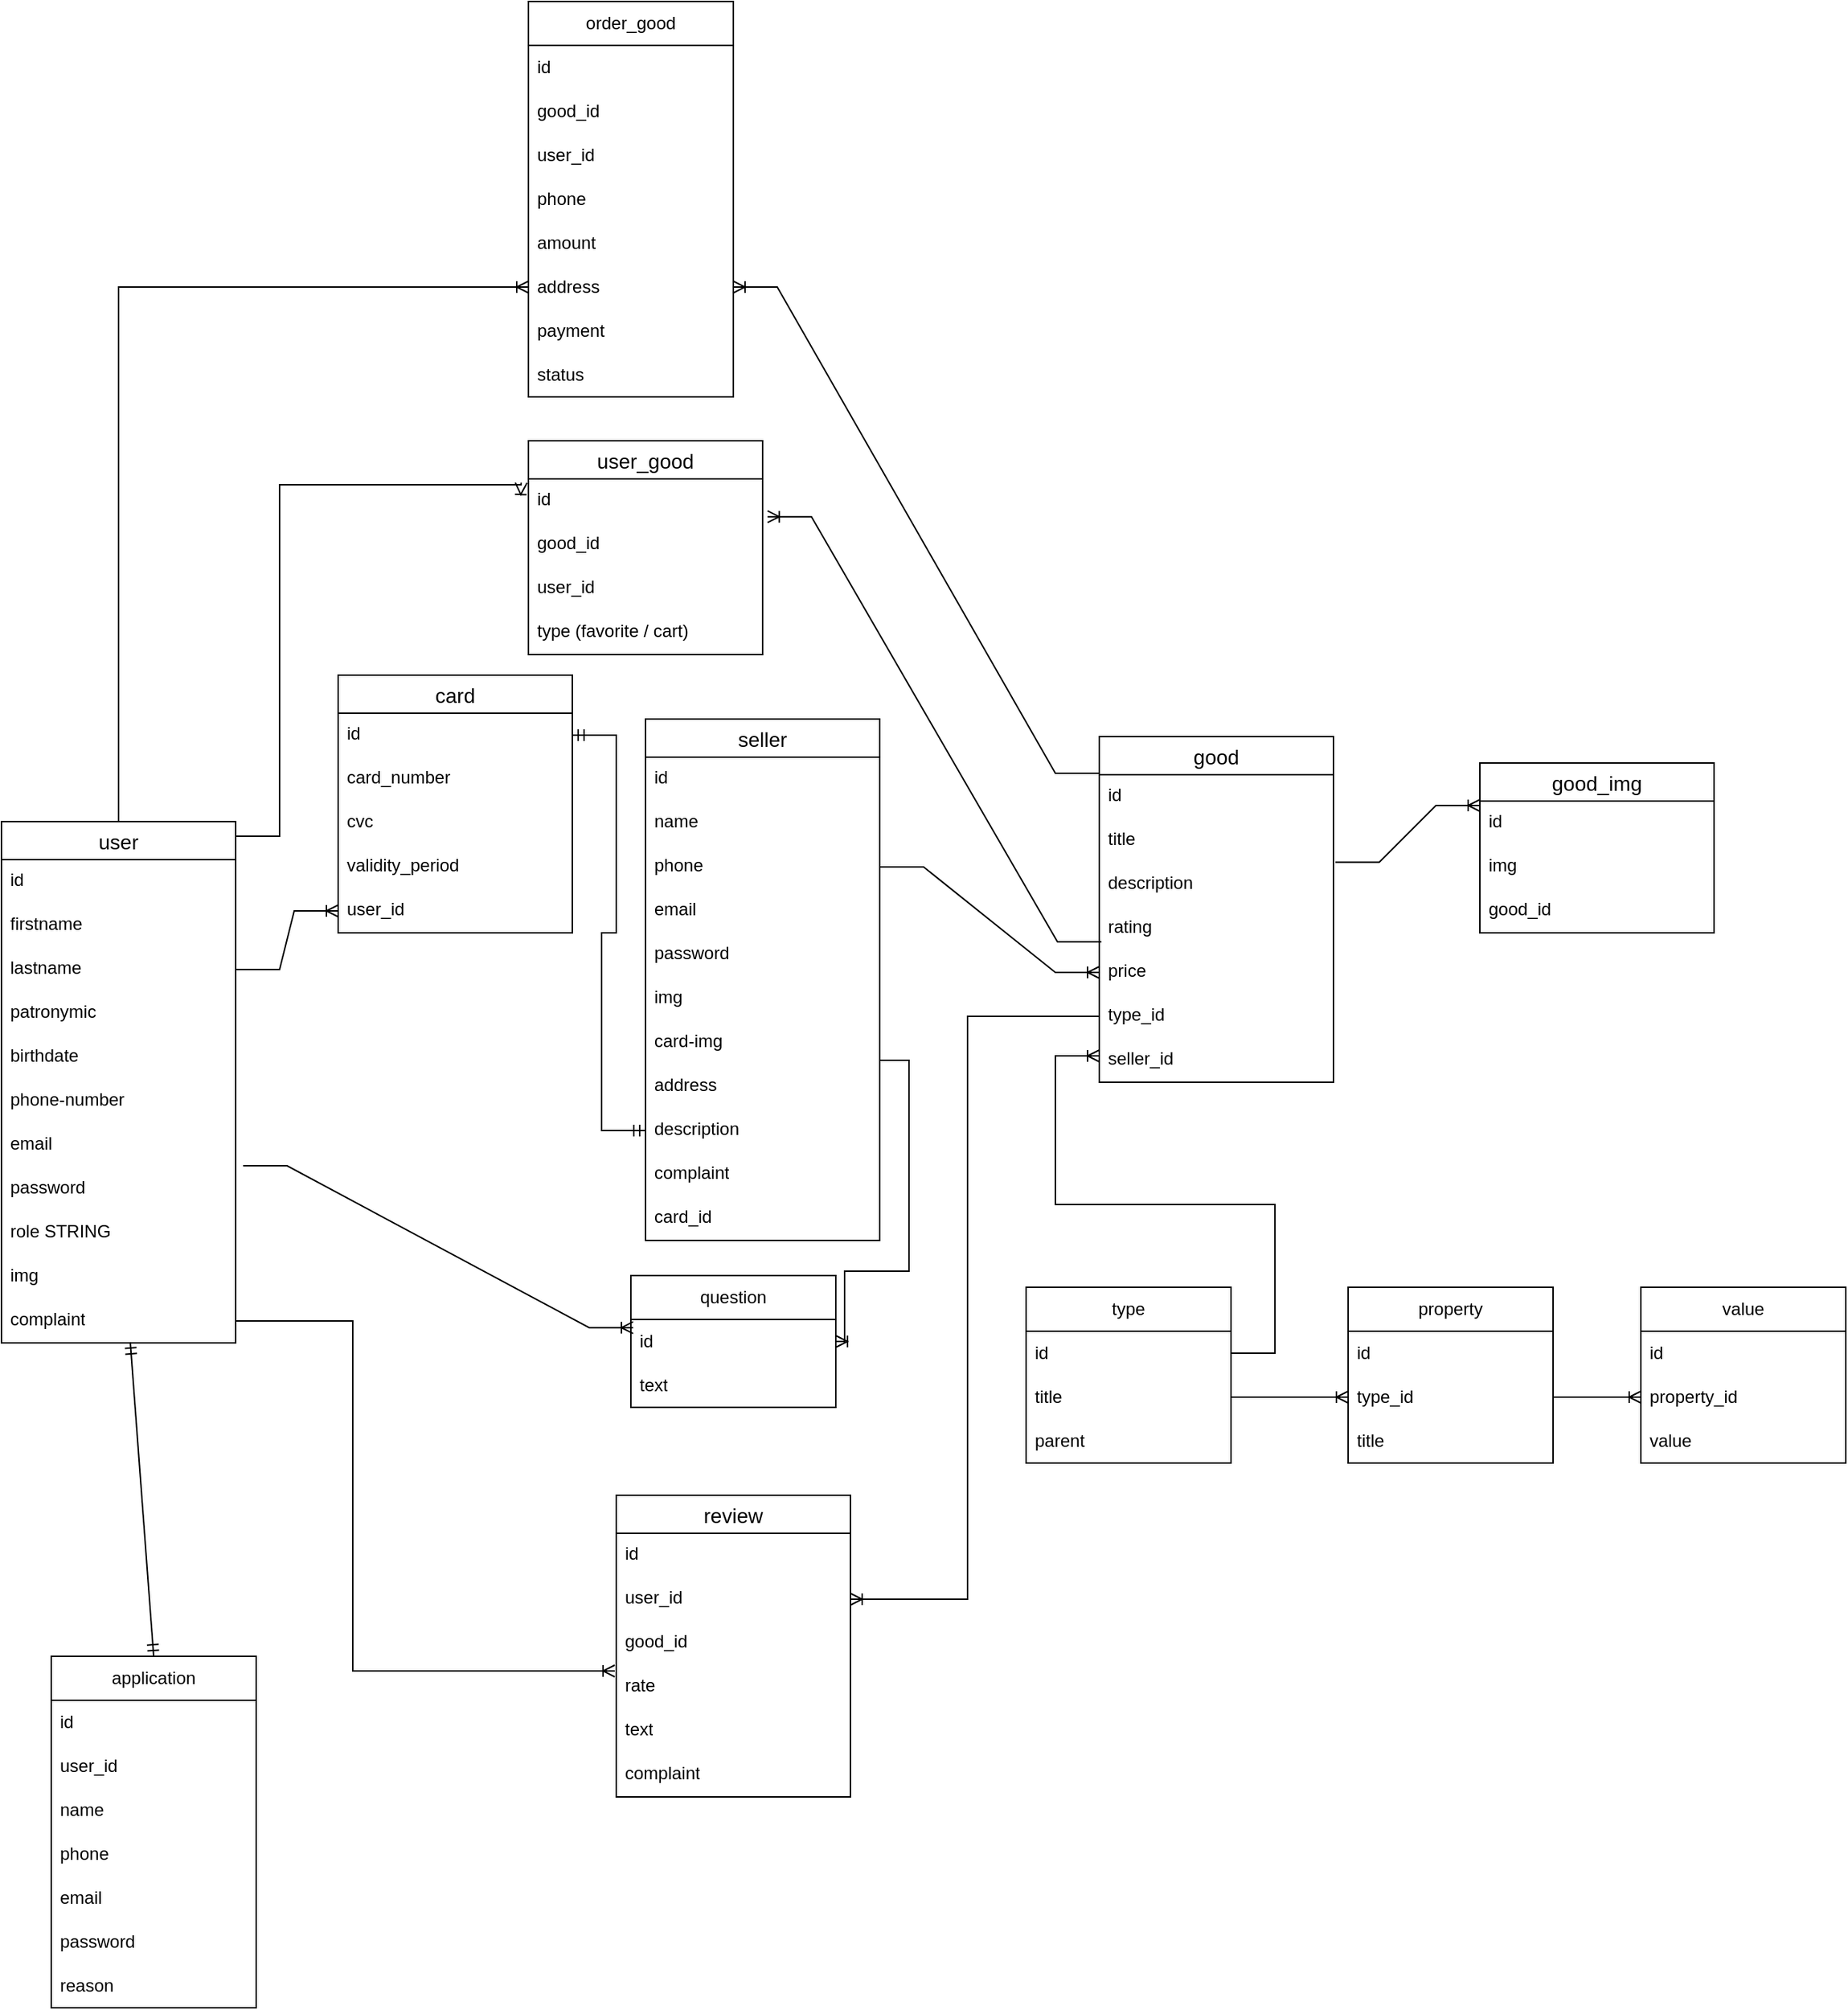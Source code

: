 <mxfile version="22.0.8" type="device">
  <diagram name="Страница — 1" id="OT1tv4u_Zi9Ht4_QGYQ0">
    <mxGraphModel dx="1976" dy="2397" grid="1" gridSize="10" guides="1" tooltips="1" connect="1" arrows="1" fold="1" page="1" pageScale="1" pageWidth="827" pageHeight="1169" math="0" shadow="0">
      <root>
        <mxCell id="0" />
        <mxCell id="1" parent="0" />
        <mxCell id="1m5iJHvQ95yYQdeIFVeD-15" style="edgeStyle=orthogonalEdgeStyle;rounded=0;orthogonalLoop=1;jettySize=auto;html=1;endArrow=ERoneToMany;endFill=0;entryX=0;entryY=0.5;entryDx=0;entryDy=0;" parent="1" source="wsZ9izORC8DQVj3VS6HT-1" target="1m5iJHvQ95yYQdeIFVeD-17" edge="1">
          <mxGeometry relative="1" as="geometry">
            <mxPoint x="140" y="160" as="targetPoint" />
          </mxGeometry>
        </mxCell>
        <mxCell id="wsZ9izORC8DQVj3VS6HT-1" value="user" style="swimlane;fontStyle=0;childLayout=stackLayout;horizontal=1;startSize=26;horizontalStack=0;resizeParent=1;resizeParentMax=0;resizeLast=0;collapsible=1;marginBottom=0;align=center;fontSize=14;" parent="1" vertex="1">
          <mxGeometry x="30" y="290" width="160" height="356" as="geometry" />
        </mxCell>
        <mxCell id="wsZ9izORC8DQVj3VS6HT-2" value="id" style="text;strokeColor=none;fillColor=none;spacingLeft=4;spacingRight=4;overflow=hidden;rotatable=0;points=[[0,0.5],[1,0.5]];portConstraint=eastwest;fontSize=12;whiteSpace=wrap;html=1;" parent="wsZ9izORC8DQVj3VS6HT-1" vertex="1">
          <mxGeometry y="26" width="160" height="30" as="geometry" />
        </mxCell>
        <mxCell id="wsZ9izORC8DQVj3VS6HT-3" value="firstname" style="text;strokeColor=none;fillColor=none;spacingLeft=4;spacingRight=4;overflow=hidden;rotatable=0;points=[[0,0.5],[1,0.5]];portConstraint=eastwest;fontSize=12;whiteSpace=wrap;html=1;" parent="wsZ9izORC8DQVj3VS6HT-1" vertex="1">
          <mxGeometry y="56" width="160" height="30" as="geometry" />
        </mxCell>
        <mxCell id="wsZ9izORC8DQVj3VS6HT-4" value="lastname" style="text;strokeColor=none;fillColor=none;spacingLeft=4;spacingRight=4;overflow=hidden;rotatable=0;points=[[0,0.5],[1,0.5]];portConstraint=eastwest;fontSize=12;whiteSpace=wrap;html=1;" parent="wsZ9izORC8DQVj3VS6HT-1" vertex="1">
          <mxGeometry y="86" width="160" height="30" as="geometry" />
        </mxCell>
        <mxCell id="wsZ9izORC8DQVj3VS6HT-5" value="patronymic" style="text;strokeColor=none;fillColor=none;spacingLeft=4;spacingRight=4;overflow=hidden;rotatable=0;points=[[0,0.5],[1,0.5]];portConstraint=eastwest;fontSize=12;whiteSpace=wrap;html=1;" parent="wsZ9izORC8DQVj3VS6HT-1" vertex="1">
          <mxGeometry y="116" width="160" height="30" as="geometry" />
        </mxCell>
        <mxCell id="wsZ9izORC8DQVj3VS6HT-7" value="birthdate" style="text;strokeColor=none;fillColor=none;spacingLeft=4;spacingRight=4;overflow=hidden;rotatable=0;points=[[0,0.5],[1,0.5]];portConstraint=eastwest;fontSize=12;whiteSpace=wrap;html=1;" parent="wsZ9izORC8DQVj3VS6HT-1" vertex="1">
          <mxGeometry y="146" width="160" height="30" as="geometry" />
        </mxCell>
        <mxCell id="wsZ9izORC8DQVj3VS6HT-8" value="phone-number" style="text;strokeColor=none;fillColor=none;spacingLeft=4;spacingRight=4;overflow=hidden;rotatable=0;points=[[0,0.5],[1,0.5]];portConstraint=eastwest;fontSize=12;whiteSpace=wrap;html=1;" parent="wsZ9izORC8DQVj3VS6HT-1" vertex="1">
          <mxGeometry y="176" width="160" height="30" as="geometry" />
        </mxCell>
        <mxCell id="wsZ9izORC8DQVj3VS6HT-9" value="email" style="text;strokeColor=none;fillColor=none;spacingLeft=4;spacingRight=4;overflow=hidden;rotatable=0;points=[[0,0.5],[1,0.5]];portConstraint=eastwest;fontSize=12;whiteSpace=wrap;html=1;" parent="wsZ9izORC8DQVj3VS6HT-1" vertex="1">
          <mxGeometry y="206" width="160" height="30" as="geometry" />
        </mxCell>
        <mxCell id="wsZ9izORC8DQVj3VS6HT-10" value="password" style="text;strokeColor=none;fillColor=none;spacingLeft=4;spacingRight=4;overflow=hidden;rotatable=0;points=[[0,0.5],[1,0.5]];portConstraint=eastwest;fontSize=12;whiteSpace=wrap;html=1;" parent="wsZ9izORC8DQVj3VS6HT-1" vertex="1">
          <mxGeometry y="236" width="160" height="30" as="geometry" />
        </mxCell>
        <mxCell id="wsZ9izORC8DQVj3VS6HT-11" value="role STRING" style="text;strokeColor=none;fillColor=none;spacingLeft=4;spacingRight=4;overflow=hidden;rotatable=0;points=[[0,0.5],[1,0.5]];portConstraint=eastwest;fontSize=12;whiteSpace=wrap;html=1;" parent="wsZ9izORC8DQVj3VS6HT-1" vertex="1">
          <mxGeometry y="266" width="160" height="30" as="geometry" />
        </mxCell>
        <mxCell id="5W4zjXzBesh5gkNlHrQO-1" value="img" style="text;strokeColor=none;fillColor=none;spacingLeft=4;spacingRight=4;overflow=hidden;rotatable=0;points=[[0,0.5],[1,0.5]];portConstraint=eastwest;fontSize=12;whiteSpace=wrap;html=1;" parent="wsZ9izORC8DQVj3VS6HT-1" vertex="1">
          <mxGeometry y="296" width="160" height="30" as="geometry" />
        </mxCell>
        <mxCell id="5W4zjXzBesh5gkNlHrQO-2" value="complaint" style="text;strokeColor=none;fillColor=none;spacingLeft=4;spacingRight=4;overflow=hidden;rotatable=0;points=[[0,0.5],[1,0.5]];portConstraint=eastwest;fontSize=12;whiteSpace=wrap;html=1;" parent="wsZ9izORC8DQVj3VS6HT-1" vertex="1">
          <mxGeometry y="326" width="160" height="30" as="geometry" />
        </mxCell>
        <mxCell id="wsZ9izORC8DQVj3VS6HT-25" value="good" style="swimlane;fontStyle=0;childLayout=stackLayout;horizontal=1;startSize=26;horizontalStack=0;resizeParent=1;resizeParentMax=0;resizeLast=0;collapsible=1;marginBottom=0;align=center;fontSize=14;" parent="1" vertex="1">
          <mxGeometry x="780" y="232" width="160" height="236" as="geometry" />
        </mxCell>
        <mxCell id="wsZ9izORC8DQVj3VS6HT-26" value="id" style="text;strokeColor=none;fillColor=none;spacingLeft=4;spacingRight=4;overflow=hidden;rotatable=0;points=[[0,0.5],[1,0.5]];portConstraint=eastwest;fontSize=12;whiteSpace=wrap;html=1;" parent="wsZ9izORC8DQVj3VS6HT-25" vertex="1">
          <mxGeometry y="26" width="160" height="30" as="geometry" />
        </mxCell>
        <mxCell id="wsZ9izORC8DQVj3VS6HT-27" value="title" style="text;strokeColor=none;fillColor=none;spacingLeft=4;spacingRight=4;overflow=hidden;rotatable=0;points=[[0,0.5],[1,0.5]];portConstraint=eastwest;fontSize=12;whiteSpace=wrap;html=1;" parent="wsZ9izORC8DQVj3VS6HT-25" vertex="1">
          <mxGeometry y="56" width="160" height="30" as="geometry" />
        </mxCell>
        <mxCell id="5W4zjXzBesh5gkNlHrQO-18" value="description" style="text;strokeColor=none;fillColor=none;spacingLeft=4;spacingRight=4;overflow=hidden;rotatable=0;points=[[0,0.5],[1,0.5]];portConstraint=eastwest;fontSize=12;whiteSpace=wrap;html=1;" parent="wsZ9izORC8DQVj3VS6HT-25" vertex="1">
          <mxGeometry y="86" width="160" height="30" as="geometry" />
        </mxCell>
        <mxCell id="wsZ9izORC8DQVj3VS6HT-28" value="rating" style="text;strokeColor=none;fillColor=none;spacingLeft=4;spacingRight=4;overflow=hidden;rotatable=0;points=[[0,0.5],[1,0.5]];portConstraint=eastwest;fontSize=12;whiteSpace=wrap;html=1;" parent="wsZ9izORC8DQVj3VS6HT-25" vertex="1">
          <mxGeometry y="116" width="160" height="30" as="geometry" />
        </mxCell>
        <mxCell id="wsZ9izORC8DQVj3VS6HT-29" value="price" style="text;strokeColor=none;fillColor=none;spacingLeft=4;spacingRight=4;overflow=hidden;rotatable=0;points=[[0,0.5],[1,0.5]];portConstraint=eastwest;fontSize=12;whiteSpace=wrap;html=1;" parent="wsZ9izORC8DQVj3VS6HT-25" vertex="1">
          <mxGeometry y="146" width="160" height="30" as="geometry" />
        </mxCell>
        <mxCell id="wsZ9izORC8DQVj3VS6HT-31" value="type_id" style="text;strokeColor=none;fillColor=none;spacingLeft=4;spacingRight=4;overflow=hidden;rotatable=0;points=[[0,0.5],[1,0.5]];portConstraint=eastwest;fontSize=12;whiteSpace=wrap;html=1;" parent="wsZ9izORC8DQVj3VS6HT-25" vertex="1">
          <mxGeometry y="176" width="160" height="30" as="geometry" />
        </mxCell>
        <mxCell id="PsErflDxjI00V8pYwVn6-32" value="seller_id" style="text;strokeColor=none;fillColor=none;spacingLeft=4;spacingRight=4;overflow=hidden;rotatable=0;points=[[0,0.5],[1,0.5]];portConstraint=eastwest;fontSize=12;whiteSpace=wrap;html=1;" parent="wsZ9izORC8DQVj3VS6HT-25" vertex="1">
          <mxGeometry y="206" width="160" height="30" as="geometry" />
        </mxCell>
        <mxCell id="wsZ9izORC8DQVj3VS6HT-59" value="review" style="swimlane;fontStyle=0;childLayout=stackLayout;horizontal=1;startSize=26;horizontalStack=0;resizeParent=1;resizeParentMax=0;resizeLast=0;collapsible=1;marginBottom=0;align=center;fontSize=14;" parent="1" vertex="1">
          <mxGeometry x="450" y="750" width="160" height="206" as="geometry" />
        </mxCell>
        <mxCell id="wsZ9izORC8DQVj3VS6HT-60" value="id" style="text;strokeColor=none;fillColor=none;spacingLeft=4;spacingRight=4;overflow=hidden;rotatable=0;points=[[0,0.5],[1,0.5]];portConstraint=eastwest;fontSize=12;whiteSpace=wrap;html=1;" parent="wsZ9izORC8DQVj3VS6HT-59" vertex="1">
          <mxGeometry y="26" width="160" height="30" as="geometry" />
        </mxCell>
        <mxCell id="wsZ9izORC8DQVj3VS6HT-61" value="user_id" style="text;strokeColor=none;fillColor=none;spacingLeft=4;spacingRight=4;overflow=hidden;rotatable=0;points=[[0,0.5],[1,0.5]];portConstraint=eastwest;fontSize=12;whiteSpace=wrap;html=1;" parent="wsZ9izORC8DQVj3VS6HT-59" vertex="1">
          <mxGeometry y="56" width="160" height="30" as="geometry" />
        </mxCell>
        <mxCell id="wsZ9izORC8DQVj3VS6HT-62" value="good_id" style="text;strokeColor=none;fillColor=none;spacingLeft=4;spacingRight=4;overflow=hidden;rotatable=0;points=[[0,0.5],[1,0.5]];portConstraint=eastwest;fontSize=12;whiteSpace=wrap;html=1;" parent="wsZ9izORC8DQVj3VS6HT-59" vertex="1">
          <mxGeometry y="86" width="160" height="30" as="geometry" />
        </mxCell>
        <mxCell id="5W4zjXzBesh5gkNlHrQO-17" value="rate" style="text;strokeColor=none;fillColor=none;spacingLeft=4;spacingRight=4;overflow=hidden;rotatable=0;points=[[0,0.5],[1,0.5]];portConstraint=eastwest;fontSize=12;whiteSpace=wrap;html=1;" parent="wsZ9izORC8DQVj3VS6HT-59" vertex="1">
          <mxGeometry y="116" width="160" height="30" as="geometry" />
        </mxCell>
        <mxCell id="5W4zjXzBesh5gkNlHrQO-16" value="text" style="text;strokeColor=none;fillColor=none;spacingLeft=4;spacingRight=4;overflow=hidden;rotatable=0;points=[[0,0.5],[1,0.5]];portConstraint=eastwest;fontSize=12;whiteSpace=wrap;html=1;" parent="wsZ9izORC8DQVj3VS6HT-59" vertex="1">
          <mxGeometry y="146" width="160" height="30" as="geometry" />
        </mxCell>
        <mxCell id="wsZ9izORC8DQVj3VS6HT-63" value="complaint" style="text;strokeColor=none;fillColor=none;spacingLeft=4;spacingRight=4;overflow=hidden;rotatable=0;points=[[0,0.5],[1,0.5]];portConstraint=eastwest;fontSize=12;whiteSpace=wrap;html=1;" parent="wsZ9izORC8DQVj3VS6HT-59" vertex="1">
          <mxGeometry y="176" width="160" height="30" as="geometry" />
        </mxCell>
        <mxCell id="5W4zjXzBesh5gkNlHrQO-10" value="question" style="swimlane;fontStyle=0;childLayout=stackLayout;horizontal=1;startSize=30;horizontalStack=0;resizeParent=1;resizeParentMax=0;resizeLast=0;collapsible=1;marginBottom=0;whiteSpace=wrap;html=1;" parent="1" vertex="1">
          <mxGeometry x="460" y="600" width="140" height="90" as="geometry" />
        </mxCell>
        <mxCell id="5W4zjXzBesh5gkNlHrQO-11" value="id" style="text;strokeColor=none;fillColor=none;align=left;verticalAlign=middle;spacingLeft=4;spacingRight=4;overflow=hidden;points=[[0,0.5],[1,0.5]];portConstraint=eastwest;rotatable=0;whiteSpace=wrap;html=1;" parent="5W4zjXzBesh5gkNlHrQO-10" vertex="1">
          <mxGeometry y="30" width="140" height="30" as="geometry" />
        </mxCell>
        <mxCell id="5W4zjXzBesh5gkNlHrQO-13" value="text" style="text;strokeColor=none;fillColor=none;align=left;verticalAlign=middle;spacingLeft=4;spacingRight=4;overflow=hidden;points=[[0,0.5],[1,0.5]];portConstraint=eastwest;rotatable=0;whiteSpace=wrap;html=1;" parent="5W4zjXzBesh5gkNlHrQO-10" vertex="1">
          <mxGeometry y="60" width="140" height="30" as="geometry" />
        </mxCell>
        <mxCell id="5W4zjXzBesh5gkNlHrQO-14" value="" style="edgeStyle=entityRelationEdgeStyle;fontSize=12;html=1;endArrow=ERoneToMany;rounded=0;exitX=1.032;exitY=-0.033;exitDx=0;exitDy=0;entryX=0.011;entryY=0.187;entryDx=0;entryDy=0;entryPerimeter=0;exitPerimeter=0;" parent="1" source="wsZ9izORC8DQVj3VS6HT-10" target="5W4zjXzBesh5gkNlHrQO-11" edge="1">
          <mxGeometry width="100" height="100" relative="1" as="geometry">
            <mxPoint x="232.4" y="640.66" as="sourcePoint" />
            <mxPoint x="300" y="631" as="targetPoint" />
          </mxGeometry>
        </mxCell>
        <mxCell id="PsErflDxjI00V8pYwVn6-1" value="type" style="swimlane;fontStyle=0;childLayout=stackLayout;horizontal=1;startSize=30;horizontalStack=0;resizeParent=1;resizeParentMax=0;resizeLast=0;collapsible=1;marginBottom=0;whiteSpace=wrap;html=1;" parent="1" vertex="1">
          <mxGeometry x="730" y="608" width="140" height="120" as="geometry" />
        </mxCell>
        <mxCell id="PsErflDxjI00V8pYwVn6-2" value="id" style="text;strokeColor=none;fillColor=none;align=left;verticalAlign=middle;spacingLeft=4;spacingRight=4;overflow=hidden;points=[[0,0.5],[1,0.5]];portConstraint=eastwest;rotatable=0;whiteSpace=wrap;html=1;" parent="PsErflDxjI00V8pYwVn6-1" vertex="1">
          <mxGeometry y="30" width="140" height="30" as="geometry" />
        </mxCell>
        <mxCell id="PsErflDxjI00V8pYwVn6-3" value="title" style="text;strokeColor=none;fillColor=none;align=left;verticalAlign=middle;spacingLeft=4;spacingRight=4;overflow=hidden;points=[[0,0.5],[1,0.5]];portConstraint=eastwest;rotatable=0;whiteSpace=wrap;html=1;" parent="PsErflDxjI00V8pYwVn6-1" vertex="1">
          <mxGeometry y="60" width="140" height="30" as="geometry" />
        </mxCell>
        <mxCell id="PsErflDxjI00V8pYwVn6-4" value="parent" style="text;strokeColor=none;fillColor=none;align=left;verticalAlign=middle;spacingLeft=4;spacingRight=4;overflow=hidden;points=[[0,0.5],[1,0.5]];portConstraint=eastwest;rotatable=0;whiteSpace=wrap;html=1;" parent="PsErflDxjI00V8pYwVn6-1" vertex="1">
          <mxGeometry y="90" width="140" height="30" as="geometry" />
        </mxCell>
        <mxCell id="PsErflDxjI00V8pYwVn6-5" value="property" style="swimlane;fontStyle=0;childLayout=stackLayout;horizontal=1;startSize=30;horizontalStack=0;resizeParent=1;resizeParentMax=0;resizeLast=0;collapsible=1;marginBottom=0;whiteSpace=wrap;html=1;" parent="1" vertex="1">
          <mxGeometry x="950" y="608" width="140" height="120" as="geometry" />
        </mxCell>
        <mxCell id="PsErflDxjI00V8pYwVn6-6" value="id" style="text;strokeColor=none;fillColor=none;align=left;verticalAlign=middle;spacingLeft=4;spacingRight=4;overflow=hidden;points=[[0,0.5],[1,0.5]];portConstraint=eastwest;rotatable=0;whiteSpace=wrap;html=1;" parent="PsErflDxjI00V8pYwVn6-5" vertex="1">
          <mxGeometry y="30" width="140" height="30" as="geometry" />
        </mxCell>
        <mxCell id="PsErflDxjI00V8pYwVn6-7" value="type_id" style="text;strokeColor=none;fillColor=none;align=left;verticalAlign=middle;spacingLeft=4;spacingRight=4;overflow=hidden;points=[[0,0.5],[1,0.5]];portConstraint=eastwest;rotatable=0;whiteSpace=wrap;html=1;" parent="PsErflDxjI00V8pYwVn6-5" vertex="1">
          <mxGeometry y="60" width="140" height="30" as="geometry" />
        </mxCell>
        <mxCell id="PsErflDxjI00V8pYwVn6-8" value="title" style="text;strokeColor=none;fillColor=none;align=left;verticalAlign=middle;spacingLeft=4;spacingRight=4;overflow=hidden;points=[[0,0.5],[1,0.5]];portConstraint=eastwest;rotatable=0;whiteSpace=wrap;html=1;" parent="PsErflDxjI00V8pYwVn6-5" vertex="1">
          <mxGeometry y="90" width="140" height="30" as="geometry" />
        </mxCell>
        <mxCell id="PsErflDxjI00V8pYwVn6-9" value="value" style="swimlane;fontStyle=0;childLayout=stackLayout;horizontal=1;startSize=30;horizontalStack=0;resizeParent=1;resizeParentMax=0;resizeLast=0;collapsible=1;marginBottom=0;whiteSpace=wrap;html=1;" parent="1" vertex="1">
          <mxGeometry x="1150" y="608" width="140" height="120" as="geometry" />
        </mxCell>
        <mxCell id="PsErflDxjI00V8pYwVn6-10" value="id" style="text;strokeColor=none;fillColor=none;align=left;verticalAlign=middle;spacingLeft=4;spacingRight=4;overflow=hidden;points=[[0,0.5],[1,0.5]];portConstraint=eastwest;rotatable=0;whiteSpace=wrap;html=1;" parent="PsErflDxjI00V8pYwVn6-9" vertex="1">
          <mxGeometry y="30" width="140" height="30" as="geometry" />
        </mxCell>
        <mxCell id="PsErflDxjI00V8pYwVn6-11" value="property_id" style="text;strokeColor=none;fillColor=none;align=left;verticalAlign=middle;spacingLeft=4;spacingRight=4;overflow=hidden;points=[[0,0.5],[1,0.5]];portConstraint=eastwest;rotatable=0;whiteSpace=wrap;html=1;" parent="PsErflDxjI00V8pYwVn6-9" vertex="1">
          <mxGeometry y="60" width="140" height="30" as="geometry" />
        </mxCell>
        <mxCell id="PsErflDxjI00V8pYwVn6-12" value="value" style="text;strokeColor=none;fillColor=none;align=left;verticalAlign=middle;spacingLeft=4;spacingRight=4;overflow=hidden;points=[[0,0.5],[1,0.5]];portConstraint=eastwest;rotatable=0;whiteSpace=wrap;html=1;" parent="PsErflDxjI00V8pYwVn6-9" vertex="1">
          <mxGeometry y="90" width="140" height="30" as="geometry" />
        </mxCell>
        <mxCell id="PsErflDxjI00V8pYwVn6-13" value="" style="edgeStyle=entityRelationEdgeStyle;fontSize=12;html=1;endArrow=ERoneToMany;rounded=0;exitX=1;exitY=0.5;exitDx=0;exitDy=0;entryX=0;entryY=0.5;entryDx=0;entryDy=0;" parent="1" source="PsErflDxjI00V8pYwVn6-3" target="PsErflDxjI00V8pYwVn6-7" edge="1">
          <mxGeometry width="100" height="100" relative="1" as="geometry">
            <mxPoint x="910" y="768" as="sourcePoint" />
            <mxPoint x="1010" y="668" as="targetPoint" />
          </mxGeometry>
        </mxCell>
        <mxCell id="PsErflDxjI00V8pYwVn6-15" value="" style="edgeStyle=entityRelationEdgeStyle;fontSize=12;html=1;endArrow=ERoneToMany;rounded=0;exitX=1;exitY=0.5;exitDx=0;exitDy=0;entryX=0;entryY=0.5;entryDx=0;entryDy=0;" parent="1" source="PsErflDxjI00V8pYwVn6-7" target="PsErflDxjI00V8pYwVn6-11" edge="1">
          <mxGeometry width="100" height="100" relative="1" as="geometry">
            <mxPoint x="1110" y="612" as="sourcePoint" />
            <mxPoint x="1210" y="512" as="targetPoint" />
          </mxGeometry>
        </mxCell>
        <mxCell id="PsErflDxjI00V8pYwVn6-16" value="" style="edgeStyle=entityRelationEdgeStyle;fontSize=12;html=1;endArrow=ERoneToMany;rounded=0;exitX=1;exitY=0.5;exitDx=0;exitDy=0;" parent="1" source="PsErflDxjI00V8pYwVn6-2" edge="1">
          <mxGeometry width="100" height="100" relative="1" as="geometry">
            <mxPoint x="880" y="653" as="sourcePoint" />
            <mxPoint x="780" y="450" as="targetPoint" />
            <Array as="points">
              <mxPoint x="780" y="460" />
            </Array>
          </mxGeometry>
        </mxCell>
        <mxCell id="PsErflDxjI00V8pYwVn6-17" value="seller" style="swimlane;fontStyle=0;childLayout=stackLayout;horizontal=1;startSize=26;horizontalStack=0;resizeParent=1;resizeParentMax=0;resizeLast=0;collapsible=1;marginBottom=0;align=center;fontSize=14;" parent="1" vertex="1">
          <mxGeometry x="470" y="220" width="160" height="356" as="geometry" />
        </mxCell>
        <mxCell id="PsErflDxjI00V8pYwVn6-18" value="id" style="text;strokeColor=none;fillColor=none;spacingLeft=4;spacingRight=4;overflow=hidden;rotatable=0;points=[[0,0.5],[1,0.5]];portConstraint=eastwest;fontSize=12;whiteSpace=wrap;html=1;" parent="PsErflDxjI00V8pYwVn6-17" vertex="1">
          <mxGeometry y="26" width="160" height="30" as="geometry" />
        </mxCell>
        <mxCell id="PsErflDxjI00V8pYwVn6-23" value="name" style="text;strokeColor=none;fillColor=none;spacingLeft=4;spacingRight=4;overflow=hidden;rotatable=0;points=[[0,0.5],[1,0.5]];portConstraint=eastwest;fontSize=12;whiteSpace=wrap;html=1;" parent="PsErflDxjI00V8pYwVn6-17" vertex="1">
          <mxGeometry y="56" width="160" height="30" as="geometry" />
        </mxCell>
        <mxCell id="PsErflDxjI00V8pYwVn6-22" value="phone" style="text;strokeColor=none;fillColor=none;spacingLeft=4;spacingRight=4;overflow=hidden;rotatable=0;points=[[0,0.5],[1,0.5]];portConstraint=eastwest;fontSize=12;whiteSpace=wrap;html=1;" parent="PsErflDxjI00V8pYwVn6-17" vertex="1">
          <mxGeometry y="86" width="160" height="30" as="geometry" />
        </mxCell>
        <mxCell id="PsErflDxjI00V8pYwVn6-21" value="email" style="text;strokeColor=none;fillColor=none;spacingLeft=4;spacingRight=4;overflow=hidden;rotatable=0;points=[[0,0.5],[1,0.5]];portConstraint=eastwest;fontSize=12;whiteSpace=wrap;html=1;" parent="PsErflDxjI00V8pYwVn6-17" vertex="1">
          <mxGeometry y="116" width="160" height="30" as="geometry" />
        </mxCell>
        <mxCell id="PsErflDxjI00V8pYwVn6-34" value="password" style="text;strokeColor=none;fillColor=none;spacingLeft=4;spacingRight=4;overflow=hidden;rotatable=0;points=[[0,0.5],[1,0.5]];portConstraint=eastwest;fontSize=12;whiteSpace=wrap;html=1;" parent="PsErflDxjI00V8pYwVn6-17" vertex="1">
          <mxGeometry y="146" width="160" height="30" as="geometry" />
        </mxCell>
        <mxCell id="PsErflDxjI00V8pYwVn6-19" value="img" style="text;strokeColor=none;fillColor=none;spacingLeft=4;spacingRight=4;overflow=hidden;rotatable=0;points=[[0,0.5],[1,0.5]];portConstraint=eastwest;fontSize=12;whiteSpace=wrap;html=1;" parent="PsErflDxjI00V8pYwVn6-17" vertex="1">
          <mxGeometry y="176" width="160" height="30" as="geometry" />
        </mxCell>
        <mxCell id="PsErflDxjI00V8pYwVn6-20" value="card-img" style="text;strokeColor=none;fillColor=none;spacingLeft=4;spacingRight=4;overflow=hidden;rotatable=0;points=[[0,0.5],[1,0.5]];portConstraint=eastwest;fontSize=12;whiteSpace=wrap;html=1;" parent="PsErflDxjI00V8pYwVn6-17" vertex="1">
          <mxGeometry y="206" width="160" height="30" as="geometry" />
        </mxCell>
        <mxCell id="PsErflDxjI00V8pYwVn6-26" value="address" style="text;strokeColor=none;fillColor=none;spacingLeft=4;spacingRight=4;overflow=hidden;rotatable=0;points=[[0,0.5],[1,0.5]];portConstraint=eastwest;fontSize=12;whiteSpace=wrap;html=1;" parent="PsErflDxjI00V8pYwVn6-17" vertex="1">
          <mxGeometry y="236" width="160" height="30" as="geometry" />
        </mxCell>
        <mxCell id="PsErflDxjI00V8pYwVn6-25" value="description" style="text;strokeColor=none;fillColor=none;spacingLeft=4;spacingRight=4;overflow=hidden;rotatable=0;points=[[0,0.5],[1,0.5]];portConstraint=eastwest;fontSize=12;whiteSpace=wrap;html=1;" parent="PsErflDxjI00V8pYwVn6-17" vertex="1">
          <mxGeometry y="266" width="160" height="30" as="geometry" />
        </mxCell>
        <mxCell id="PsErflDxjI00V8pYwVn6-37" value="complaint" style="text;strokeColor=none;fillColor=none;spacingLeft=4;spacingRight=4;overflow=hidden;rotatable=0;points=[[0,0.5],[1,0.5]];portConstraint=eastwest;fontSize=12;whiteSpace=wrap;html=1;" parent="PsErflDxjI00V8pYwVn6-17" vertex="1">
          <mxGeometry y="296" width="160" height="30" as="geometry" />
        </mxCell>
        <mxCell id="A2KiJZgTY1DPtLW8oxgs-5" value="card_id" style="text;strokeColor=none;fillColor=none;spacingLeft=4;spacingRight=4;overflow=hidden;rotatable=0;points=[[0,0.5],[1,0.5]];portConstraint=eastwest;fontSize=12;whiteSpace=wrap;html=1;" vertex="1" parent="PsErflDxjI00V8pYwVn6-17">
          <mxGeometry y="326" width="160" height="30" as="geometry" />
        </mxCell>
        <mxCell id="PsErflDxjI00V8pYwVn6-33" value="" style="edgeStyle=entityRelationEdgeStyle;fontSize=12;html=1;endArrow=ERoneToMany;rounded=0;exitX=1;exitY=0.5;exitDx=0;exitDy=0;" parent="1" source="PsErflDxjI00V8pYwVn6-22" target="wsZ9izORC8DQVj3VS6HT-29" edge="1">
          <mxGeometry width="100" height="100" relative="1" as="geometry">
            <mxPoint x="620" y="380" as="sourcePoint" />
            <mxPoint x="720" y="280" as="targetPoint" />
          </mxGeometry>
        </mxCell>
        <mxCell id="PsErflDxjI00V8pYwVn6-39" style="edgeStyle=orthogonalEdgeStyle;rounded=0;orthogonalLoop=1;jettySize=auto;html=1;entryX=1;entryY=0.5;entryDx=0;entryDy=0;endArrow=ERoneToMany;endFill=0;exitX=0;exitY=0.5;exitDx=0;exitDy=0;" parent="1" source="wsZ9izORC8DQVj3VS6HT-31" target="wsZ9izORC8DQVj3VS6HT-61" edge="1">
          <mxGeometry relative="1" as="geometry">
            <mxPoint x="800" y="423" as="sourcePoint" />
            <Array as="points">
              <mxPoint x="690" y="423" />
              <mxPoint x="690" y="821" />
            </Array>
          </mxGeometry>
        </mxCell>
        <mxCell id="PsErflDxjI00V8pYwVn6-41" style="edgeStyle=orthogonalEdgeStyle;rounded=0;orthogonalLoop=1;jettySize=auto;html=1;entryX=1;entryY=0.5;entryDx=0;entryDy=0;endArrow=ERoneToMany;endFill=0;" parent="1" source="PsErflDxjI00V8pYwVn6-20" target="5W4zjXzBesh5gkNlHrQO-11" edge="1">
          <mxGeometry relative="1" as="geometry">
            <mxPoint x="584.92" y="581.48" as="targetPoint" />
            <Array as="points">
              <mxPoint x="650" y="453" />
              <mxPoint x="650" y="597" />
              <mxPoint x="606" y="597" />
              <mxPoint x="606" y="645" />
            </Array>
          </mxGeometry>
        </mxCell>
        <mxCell id="PsErflDxjI00V8pYwVn6-43" value="good_img" style="swimlane;fontStyle=0;childLayout=stackLayout;horizontal=1;startSize=26;horizontalStack=0;resizeParent=1;resizeParentMax=0;resizeLast=0;collapsible=1;marginBottom=0;align=center;fontSize=14;" parent="1" vertex="1">
          <mxGeometry x="1040" y="250" width="160" height="116" as="geometry" />
        </mxCell>
        <mxCell id="PsErflDxjI00V8pYwVn6-44" value="id" style="text;strokeColor=none;fillColor=none;spacingLeft=4;spacingRight=4;overflow=hidden;rotatable=0;points=[[0,0.5],[1,0.5]];portConstraint=eastwest;fontSize=12;whiteSpace=wrap;html=1;" parent="PsErflDxjI00V8pYwVn6-43" vertex="1">
          <mxGeometry y="26" width="160" height="30" as="geometry" />
        </mxCell>
        <mxCell id="PsErflDxjI00V8pYwVn6-45" value="img" style="text;strokeColor=none;fillColor=none;spacingLeft=4;spacingRight=4;overflow=hidden;rotatable=0;points=[[0,0.5],[1,0.5]];portConstraint=eastwest;fontSize=12;whiteSpace=wrap;html=1;" parent="PsErflDxjI00V8pYwVn6-43" vertex="1">
          <mxGeometry y="56" width="160" height="30" as="geometry" />
        </mxCell>
        <mxCell id="PsErflDxjI00V8pYwVn6-46" value="good_id" style="text;strokeColor=none;fillColor=none;spacingLeft=4;spacingRight=4;overflow=hidden;rotatable=0;points=[[0,0.5],[1,0.5]];portConstraint=eastwest;fontSize=12;whiteSpace=wrap;html=1;" parent="PsErflDxjI00V8pYwVn6-43" vertex="1">
          <mxGeometry y="86" width="160" height="30" as="geometry" />
        </mxCell>
        <mxCell id="PsErflDxjI00V8pYwVn6-47" value="" style="edgeStyle=entityRelationEdgeStyle;fontSize=12;html=1;endArrow=ERoneToMany;rounded=0;exitX=1.008;exitY=0.992;exitDx=0;exitDy=0;exitPerimeter=0;entryX=0;entryY=0.25;entryDx=0;entryDy=0;" parent="1" source="wsZ9izORC8DQVj3VS6HT-27" target="PsErflDxjI00V8pYwVn6-43" edge="1">
          <mxGeometry width="100" height="100" relative="1" as="geometry">
            <mxPoint x="1040" y="190" as="sourcePoint" />
            <mxPoint x="1140" y="90" as="targetPoint" />
          </mxGeometry>
        </mxCell>
        <mxCell id="1m5iJHvQ95yYQdeIFVeD-5" value="order_good" style="swimlane;fontStyle=0;childLayout=stackLayout;horizontal=1;startSize=30;horizontalStack=0;resizeParent=1;resizeParentMax=0;resizeLast=0;collapsible=1;marginBottom=0;whiteSpace=wrap;html=1;" parent="1" vertex="1">
          <mxGeometry x="390" y="-270" width="140" height="270" as="geometry" />
        </mxCell>
        <mxCell id="1m5iJHvQ95yYQdeIFVeD-6" value="id" style="text;strokeColor=none;fillColor=none;align=left;verticalAlign=middle;spacingLeft=4;spacingRight=4;overflow=hidden;points=[[0,0.5],[1,0.5]];portConstraint=eastwest;rotatable=0;whiteSpace=wrap;html=1;" parent="1m5iJHvQ95yYQdeIFVeD-5" vertex="1">
          <mxGeometry y="30" width="140" height="30" as="geometry" />
        </mxCell>
        <mxCell id="1m5iJHvQ95yYQdeIFVeD-13" value="good_id" style="text;strokeColor=none;fillColor=none;align=left;verticalAlign=middle;spacingLeft=4;spacingRight=4;overflow=hidden;points=[[0,0.5],[1,0.5]];portConstraint=eastwest;rotatable=0;whiteSpace=wrap;html=1;" parent="1m5iJHvQ95yYQdeIFVeD-5" vertex="1">
          <mxGeometry y="60" width="140" height="30" as="geometry" />
        </mxCell>
        <mxCell id="1m5iJHvQ95yYQdeIFVeD-32" value="user_id" style="text;strokeColor=none;fillColor=none;align=left;verticalAlign=middle;spacingLeft=4;spacingRight=4;overflow=hidden;points=[[0,0.5],[1,0.5]];portConstraint=eastwest;rotatable=0;whiteSpace=wrap;html=1;" parent="1m5iJHvQ95yYQdeIFVeD-5" vertex="1">
          <mxGeometry y="90" width="140" height="30" as="geometry" />
        </mxCell>
        <mxCell id="1m5iJHvQ95yYQdeIFVeD-7" value="phone" style="text;strokeColor=none;fillColor=none;align=left;verticalAlign=middle;spacingLeft=4;spacingRight=4;overflow=hidden;points=[[0,0.5],[1,0.5]];portConstraint=eastwest;rotatable=0;whiteSpace=wrap;html=1;" parent="1m5iJHvQ95yYQdeIFVeD-5" vertex="1">
          <mxGeometry y="120" width="140" height="30" as="geometry" />
        </mxCell>
        <mxCell id="1m5iJHvQ95yYQdeIFVeD-8" value="amount" style="text;strokeColor=none;fillColor=none;align=left;verticalAlign=middle;spacingLeft=4;spacingRight=4;overflow=hidden;points=[[0,0.5],[1,0.5]];portConstraint=eastwest;rotatable=0;whiteSpace=wrap;html=1;" parent="1m5iJHvQ95yYQdeIFVeD-5" vertex="1">
          <mxGeometry y="150" width="140" height="30" as="geometry" />
        </mxCell>
        <mxCell id="1m5iJHvQ95yYQdeIFVeD-17" value="address" style="text;strokeColor=none;fillColor=none;align=left;verticalAlign=middle;spacingLeft=4;spacingRight=4;overflow=hidden;points=[[0,0.5],[1,0.5]];portConstraint=eastwest;rotatable=0;whiteSpace=wrap;html=1;" parent="1m5iJHvQ95yYQdeIFVeD-5" vertex="1">
          <mxGeometry y="180" width="140" height="30" as="geometry" />
        </mxCell>
        <mxCell id="1m5iJHvQ95yYQdeIFVeD-18" value="payment" style="text;strokeColor=none;fillColor=none;align=left;verticalAlign=middle;spacingLeft=4;spacingRight=4;overflow=hidden;points=[[0,0.5],[1,0.5]];portConstraint=eastwest;rotatable=0;whiteSpace=wrap;html=1;" parent="1m5iJHvQ95yYQdeIFVeD-5" vertex="1">
          <mxGeometry y="210" width="140" height="30" as="geometry" />
        </mxCell>
        <mxCell id="1m5iJHvQ95yYQdeIFVeD-24" value="status" style="text;strokeColor=none;fillColor=none;align=left;verticalAlign=middle;spacingLeft=4;spacingRight=4;overflow=hidden;points=[[0,0.5],[1,0.5]];portConstraint=eastwest;rotatable=0;whiteSpace=wrap;html=1;" parent="1m5iJHvQ95yYQdeIFVeD-5" vertex="1">
          <mxGeometry y="240" width="140" height="30" as="geometry" />
        </mxCell>
        <mxCell id="1m5iJHvQ95yYQdeIFVeD-19" value="card" style="swimlane;fontStyle=0;childLayout=stackLayout;horizontal=1;startSize=26;horizontalStack=0;resizeParent=1;resizeParentMax=0;resizeLast=0;collapsible=1;marginBottom=0;align=center;fontSize=14;" parent="1" vertex="1">
          <mxGeometry x="260" y="190" width="160" height="176" as="geometry" />
        </mxCell>
        <mxCell id="1m5iJHvQ95yYQdeIFVeD-20" value="id" style="text;strokeColor=none;fillColor=none;spacingLeft=4;spacingRight=4;overflow=hidden;rotatable=0;points=[[0,0.5],[1,0.5]];portConstraint=eastwest;fontSize=12;whiteSpace=wrap;html=1;" parent="1m5iJHvQ95yYQdeIFVeD-19" vertex="1">
          <mxGeometry y="26" width="160" height="30" as="geometry" />
        </mxCell>
        <mxCell id="1m5iJHvQ95yYQdeIFVeD-21" value="card_number" style="text;strokeColor=none;fillColor=none;spacingLeft=4;spacingRight=4;overflow=hidden;rotatable=0;points=[[0,0.5],[1,0.5]];portConstraint=eastwest;fontSize=12;whiteSpace=wrap;html=1;" parent="1m5iJHvQ95yYQdeIFVeD-19" vertex="1">
          <mxGeometry y="56" width="160" height="30" as="geometry" />
        </mxCell>
        <mxCell id="1m5iJHvQ95yYQdeIFVeD-22" value="cvc" style="text;strokeColor=none;fillColor=none;spacingLeft=4;spacingRight=4;overflow=hidden;rotatable=0;points=[[0,0.5],[1,0.5]];portConstraint=eastwest;fontSize=12;whiteSpace=wrap;html=1;" parent="1m5iJHvQ95yYQdeIFVeD-19" vertex="1">
          <mxGeometry y="86" width="160" height="30" as="geometry" />
        </mxCell>
        <mxCell id="1m5iJHvQ95yYQdeIFVeD-40" value="validity_period" style="text;strokeColor=none;fillColor=none;spacingLeft=4;spacingRight=4;overflow=hidden;rotatable=0;points=[[0,0.5],[1,0.5]];portConstraint=eastwest;fontSize=12;whiteSpace=wrap;html=1;" parent="1m5iJHvQ95yYQdeIFVeD-19" vertex="1">
          <mxGeometry y="116" width="160" height="30" as="geometry" />
        </mxCell>
        <mxCell id="1m5iJHvQ95yYQdeIFVeD-37" value="user_id" style="text;strokeColor=none;fillColor=none;spacingLeft=4;spacingRight=4;overflow=hidden;rotatable=0;points=[[0,0.5],[1,0.5]];portConstraint=eastwest;fontSize=12;whiteSpace=wrap;html=1;" parent="1m5iJHvQ95yYQdeIFVeD-19" vertex="1">
          <mxGeometry y="146" width="160" height="30" as="geometry" />
        </mxCell>
        <mxCell id="1m5iJHvQ95yYQdeIFVeD-23" value="" style="edgeStyle=entityRelationEdgeStyle;fontSize=12;html=1;endArrow=ERoneToMany;rounded=0;exitX=1;exitY=0.5;exitDx=0;exitDy=0;entryX=0;entryY=0.5;entryDx=0;entryDy=0;" parent="1" source="wsZ9izORC8DQVj3VS6HT-4" target="1m5iJHvQ95yYQdeIFVeD-37" edge="1">
          <mxGeometry width="100" height="100" relative="1" as="geometry">
            <mxPoint x="20" y="230" as="sourcePoint" />
            <mxPoint x="-80" y="80" as="targetPoint" />
          </mxGeometry>
        </mxCell>
        <mxCell id="1m5iJHvQ95yYQdeIFVeD-27" value="" style="edgeStyle=orthogonalEdgeStyle;fontSize=12;html=1;endArrow=ERoneToMany;rounded=0;exitX=1;exitY=0;exitDx=0;exitDy=0;entryX=-0.031;entryY=0.089;entryDx=0;entryDy=0;entryPerimeter=0;" parent="1" source="wsZ9izORC8DQVj3VS6HT-1" target="wsZ9izORC8DQVj3VS6HT-53" edge="1">
          <mxGeometry width="100" height="100" relative="1" as="geometry">
            <mxPoint x="150.0" y="282.83" as="sourcePoint" />
            <mxPoint x="352.88" y="60.0" as="targetPoint" />
            <Array as="points">
              <mxPoint x="190" y="300" />
              <mxPoint x="220" y="300" />
              <mxPoint x="220" y="60" />
              <mxPoint x="385" y="60" />
            </Array>
          </mxGeometry>
        </mxCell>
        <mxCell id="1m5iJHvQ95yYQdeIFVeD-30" value="" style="edgeStyle=entityRelationEdgeStyle;fontSize=12;html=1;endArrow=ERoneToMany;rounded=0;exitX=0.009;exitY=0.804;exitDx=0;exitDy=0;entryX=1.021;entryY=0.862;entryDx=0;entryDy=0;entryPerimeter=0;exitPerimeter=0;" parent="1" source="wsZ9izORC8DQVj3VS6HT-28" target="wsZ9izORC8DQVj3VS6HT-53" edge="1">
          <mxGeometry width="100" height="100" relative="1" as="geometry">
            <mxPoint x="690" y="200" as="sourcePoint" />
            <mxPoint x="790" y="100" as="targetPoint" />
          </mxGeometry>
        </mxCell>
        <mxCell id="1m5iJHvQ95yYQdeIFVeD-33" value="" style="edgeStyle=entityRelationEdgeStyle;fontSize=12;html=1;endArrow=ERoneToMany;rounded=0;exitX=0;exitY=-0.033;exitDx=0;exitDy=0;exitPerimeter=0;entryX=1;entryY=0.5;entryDx=0;entryDy=0;" parent="1" source="wsZ9izORC8DQVj3VS6HT-26" target="1m5iJHvQ95yYQdeIFVeD-17" edge="1">
          <mxGeometry width="100" height="100" relative="1" as="geometry">
            <mxPoint x="790" y="190" as="sourcePoint" />
            <mxPoint x="890" y="90" as="targetPoint" />
          </mxGeometry>
        </mxCell>
        <mxCell id="wsZ9izORC8DQVj3VS6HT-52" value="user_good" style="swimlane;fontStyle=0;childLayout=stackLayout;horizontal=1;startSize=26;horizontalStack=0;resizeParent=1;resizeParentMax=0;resizeLast=0;collapsible=1;marginBottom=0;align=center;fontSize=14;" parent="1" vertex="1">
          <mxGeometry x="390" y="30" width="160" height="146" as="geometry" />
        </mxCell>
        <mxCell id="wsZ9izORC8DQVj3VS6HT-53" value="id" style="text;strokeColor=none;fillColor=none;spacingLeft=4;spacingRight=4;overflow=hidden;rotatable=0;points=[[0,0.5],[1,0.5]];portConstraint=eastwest;fontSize=12;whiteSpace=wrap;html=1;" parent="wsZ9izORC8DQVj3VS6HT-52" vertex="1">
          <mxGeometry y="26" width="160" height="30" as="geometry" />
        </mxCell>
        <mxCell id="wsZ9izORC8DQVj3VS6HT-54" value="good_id" style="text;strokeColor=none;fillColor=none;spacingLeft=4;spacingRight=4;overflow=hidden;rotatable=0;points=[[0,0.5],[1,0.5]];portConstraint=eastwest;fontSize=12;whiteSpace=wrap;html=1;" parent="wsZ9izORC8DQVj3VS6HT-52" vertex="1">
          <mxGeometry y="56" width="160" height="30" as="geometry" />
        </mxCell>
        <mxCell id="wsZ9izORC8DQVj3VS6HT-55" value="user_id" style="text;strokeColor=none;fillColor=none;spacingLeft=4;spacingRight=4;overflow=hidden;rotatable=0;points=[[0,0.5],[1,0.5]];portConstraint=eastwest;fontSize=12;whiteSpace=wrap;html=1;" parent="wsZ9izORC8DQVj3VS6HT-52" vertex="1">
          <mxGeometry y="86" width="160" height="30" as="geometry" />
        </mxCell>
        <mxCell id="1m5iJHvQ95yYQdeIFVeD-36" value="type (favorite / cart)" style="text;strokeColor=none;fillColor=none;spacingLeft=4;spacingRight=4;overflow=hidden;rotatable=0;points=[[0,0.5],[1,0.5]];portConstraint=eastwest;fontSize=12;whiteSpace=wrap;html=1;" parent="wsZ9izORC8DQVj3VS6HT-52" vertex="1">
          <mxGeometry y="116" width="160" height="30" as="geometry" />
        </mxCell>
        <mxCell id="1m5iJHvQ95yYQdeIFVeD-44" value="" style="edgeStyle=entityRelationEdgeStyle;fontSize=12;html=1;endArrow=ERmandOne;startArrow=ERmandOne;rounded=0;entryX=0;entryY=0.5;entryDx=0;entryDy=0;" parent="1" source="1m5iJHvQ95yYQdeIFVeD-20" target="PsErflDxjI00V8pYwVn6-25" edge="1">
          <mxGeometry width="100" height="100" relative="1" as="geometry">
            <mxPoint x="370" y="320" as="sourcePoint" />
            <mxPoint x="470" y="220" as="targetPoint" />
          </mxGeometry>
        </mxCell>
        <mxCell id="A2KiJZgTY1DPtLW8oxgs-1" value="application" style="swimlane;fontStyle=0;childLayout=stackLayout;horizontal=1;startSize=30;horizontalStack=0;resizeParent=1;resizeParentMax=0;resizeLast=0;collapsible=1;marginBottom=0;whiteSpace=wrap;html=1;" vertex="1" parent="1">
          <mxGeometry x="64" y="860" width="140" height="240" as="geometry" />
        </mxCell>
        <mxCell id="A2KiJZgTY1DPtLW8oxgs-2" value="id" style="text;strokeColor=none;fillColor=none;align=left;verticalAlign=middle;spacingLeft=4;spacingRight=4;overflow=hidden;points=[[0,0.5],[1,0.5]];portConstraint=eastwest;rotatable=0;whiteSpace=wrap;html=1;" vertex="1" parent="A2KiJZgTY1DPtLW8oxgs-1">
          <mxGeometry y="30" width="140" height="30" as="geometry" />
        </mxCell>
        <mxCell id="A2KiJZgTY1DPtLW8oxgs-3" value="user_id" style="text;strokeColor=none;fillColor=none;align=left;verticalAlign=middle;spacingLeft=4;spacingRight=4;overflow=hidden;points=[[0,0.5],[1,0.5]];portConstraint=eastwest;rotatable=0;whiteSpace=wrap;html=1;" vertex="1" parent="A2KiJZgTY1DPtLW8oxgs-1">
          <mxGeometry y="60" width="140" height="30" as="geometry" />
        </mxCell>
        <mxCell id="A2KiJZgTY1DPtLW8oxgs-4" value="name" style="text;strokeColor=none;fillColor=none;align=left;verticalAlign=middle;spacingLeft=4;spacingRight=4;overflow=hidden;points=[[0,0.5],[1,0.5]];portConstraint=eastwest;rotatable=0;whiteSpace=wrap;html=1;" vertex="1" parent="A2KiJZgTY1DPtLW8oxgs-1">
          <mxGeometry y="90" width="140" height="30" as="geometry" />
        </mxCell>
        <mxCell id="A2KiJZgTY1DPtLW8oxgs-9" value="phone" style="text;strokeColor=none;fillColor=none;align=left;verticalAlign=middle;spacingLeft=4;spacingRight=4;overflow=hidden;points=[[0,0.5],[1,0.5]];portConstraint=eastwest;rotatable=0;whiteSpace=wrap;html=1;" vertex="1" parent="A2KiJZgTY1DPtLW8oxgs-1">
          <mxGeometry y="120" width="140" height="30" as="geometry" />
        </mxCell>
        <mxCell id="A2KiJZgTY1DPtLW8oxgs-11" value="email" style="text;strokeColor=none;fillColor=none;align=left;verticalAlign=middle;spacingLeft=4;spacingRight=4;overflow=hidden;points=[[0,0.5],[1,0.5]];portConstraint=eastwest;rotatable=0;whiteSpace=wrap;html=1;" vertex="1" parent="A2KiJZgTY1DPtLW8oxgs-1">
          <mxGeometry y="150" width="140" height="30" as="geometry" />
        </mxCell>
        <mxCell id="A2KiJZgTY1DPtLW8oxgs-10" value="password" style="text;strokeColor=none;fillColor=none;align=left;verticalAlign=middle;spacingLeft=4;spacingRight=4;overflow=hidden;points=[[0,0.5],[1,0.5]];portConstraint=eastwest;rotatable=0;whiteSpace=wrap;html=1;" vertex="1" parent="A2KiJZgTY1DPtLW8oxgs-1">
          <mxGeometry y="180" width="140" height="30" as="geometry" />
        </mxCell>
        <mxCell id="A2KiJZgTY1DPtLW8oxgs-13" value="reason" style="text;strokeColor=none;fillColor=none;align=left;verticalAlign=middle;spacingLeft=4;spacingRight=4;overflow=hidden;points=[[0,0.5],[1,0.5]];portConstraint=eastwest;rotatable=0;whiteSpace=wrap;html=1;" vertex="1" parent="A2KiJZgTY1DPtLW8oxgs-1">
          <mxGeometry y="210" width="140" height="30" as="geometry" />
        </mxCell>
        <mxCell id="A2KiJZgTY1DPtLW8oxgs-7" value="" style="fontSize=12;html=1;endArrow=ERmandOne;startArrow=ERmandOne;rounded=0;exitX=0.5;exitY=0;exitDx=0;exitDy=0;entryX=0.55;entryY=0.982;entryDx=0;entryDy=0;entryPerimeter=0;" edge="1" parent="1" source="A2KiJZgTY1DPtLW8oxgs-1" target="5W4zjXzBesh5gkNlHrQO-2">
          <mxGeometry width="100" height="100" relative="1" as="geometry">
            <mxPoint x="210" y="780" as="sourcePoint" />
            <mxPoint x="310" y="680" as="targetPoint" />
          </mxGeometry>
        </mxCell>
        <mxCell id="A2KiJZgTY1DPtLW8oxgs-18" style="edgeStyle=orthogonalEdgeStyle;rounded=0;orthogonalLoop=1;jettySize=auto;html=1;endArrow=ERoneToMany;endFill=0;" edge="1" parent="1" source="5W4zjXzBesh5gkNlHrQO-2">
          <mxGeometry relative="1" as="geometry">
            <mxPoint x="449" y="870" as="targetPoint" />
            <Array as="points">
              <mxPoint x="270" y="631" />
              <mxPoint x="270" y="870" />
              <mxPoint x="449" y="870" />
            </Array>
          </mxGeometry>
        </mxCell>
      </root>
    </mxGraphModel>
  </diagram>
</mxfile>
